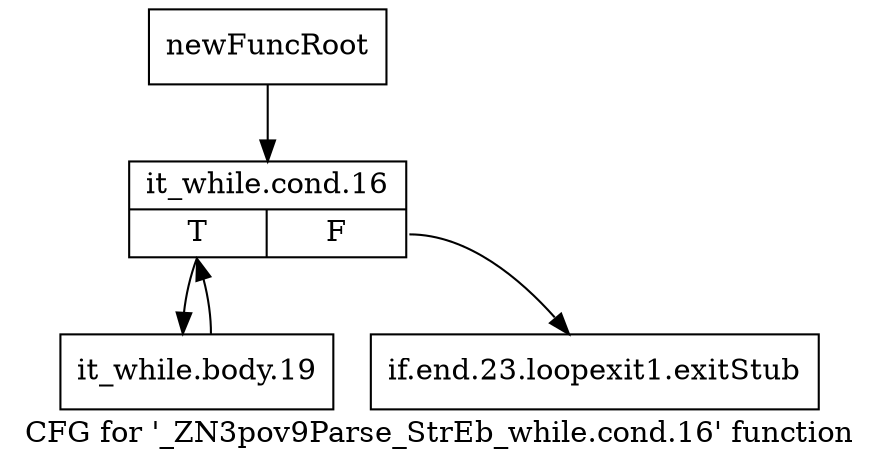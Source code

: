 digraph "CFG for '_ZN3pov9Parse_StrEb_while.cond.16' function" {
	label="CFG for '_ZN3pov9Parse_StrEb_while.cond.16' function";

	Node0x2832650 [shape=record,label="{newFuncRoot}"];
	Node0x2832650 -> Node0x28326f0;
	Node0x28326a0 [shape=record,label="{if.end.23.loopexit1.exitStub}"];
	Node0x28326f0 [shape=record,label="{it_while.cond.16|{<s0>T|<s1>F}}"];
	Node0x28326f0:s0 -> Node0x2832740;
	Node0x28326f0:s1 -> Node0x28326a0;
	Node0x2832740 [shape=record,label="{it_while.body.19}"];
	Node0x2832740 -> Node0x28326f0;
}
